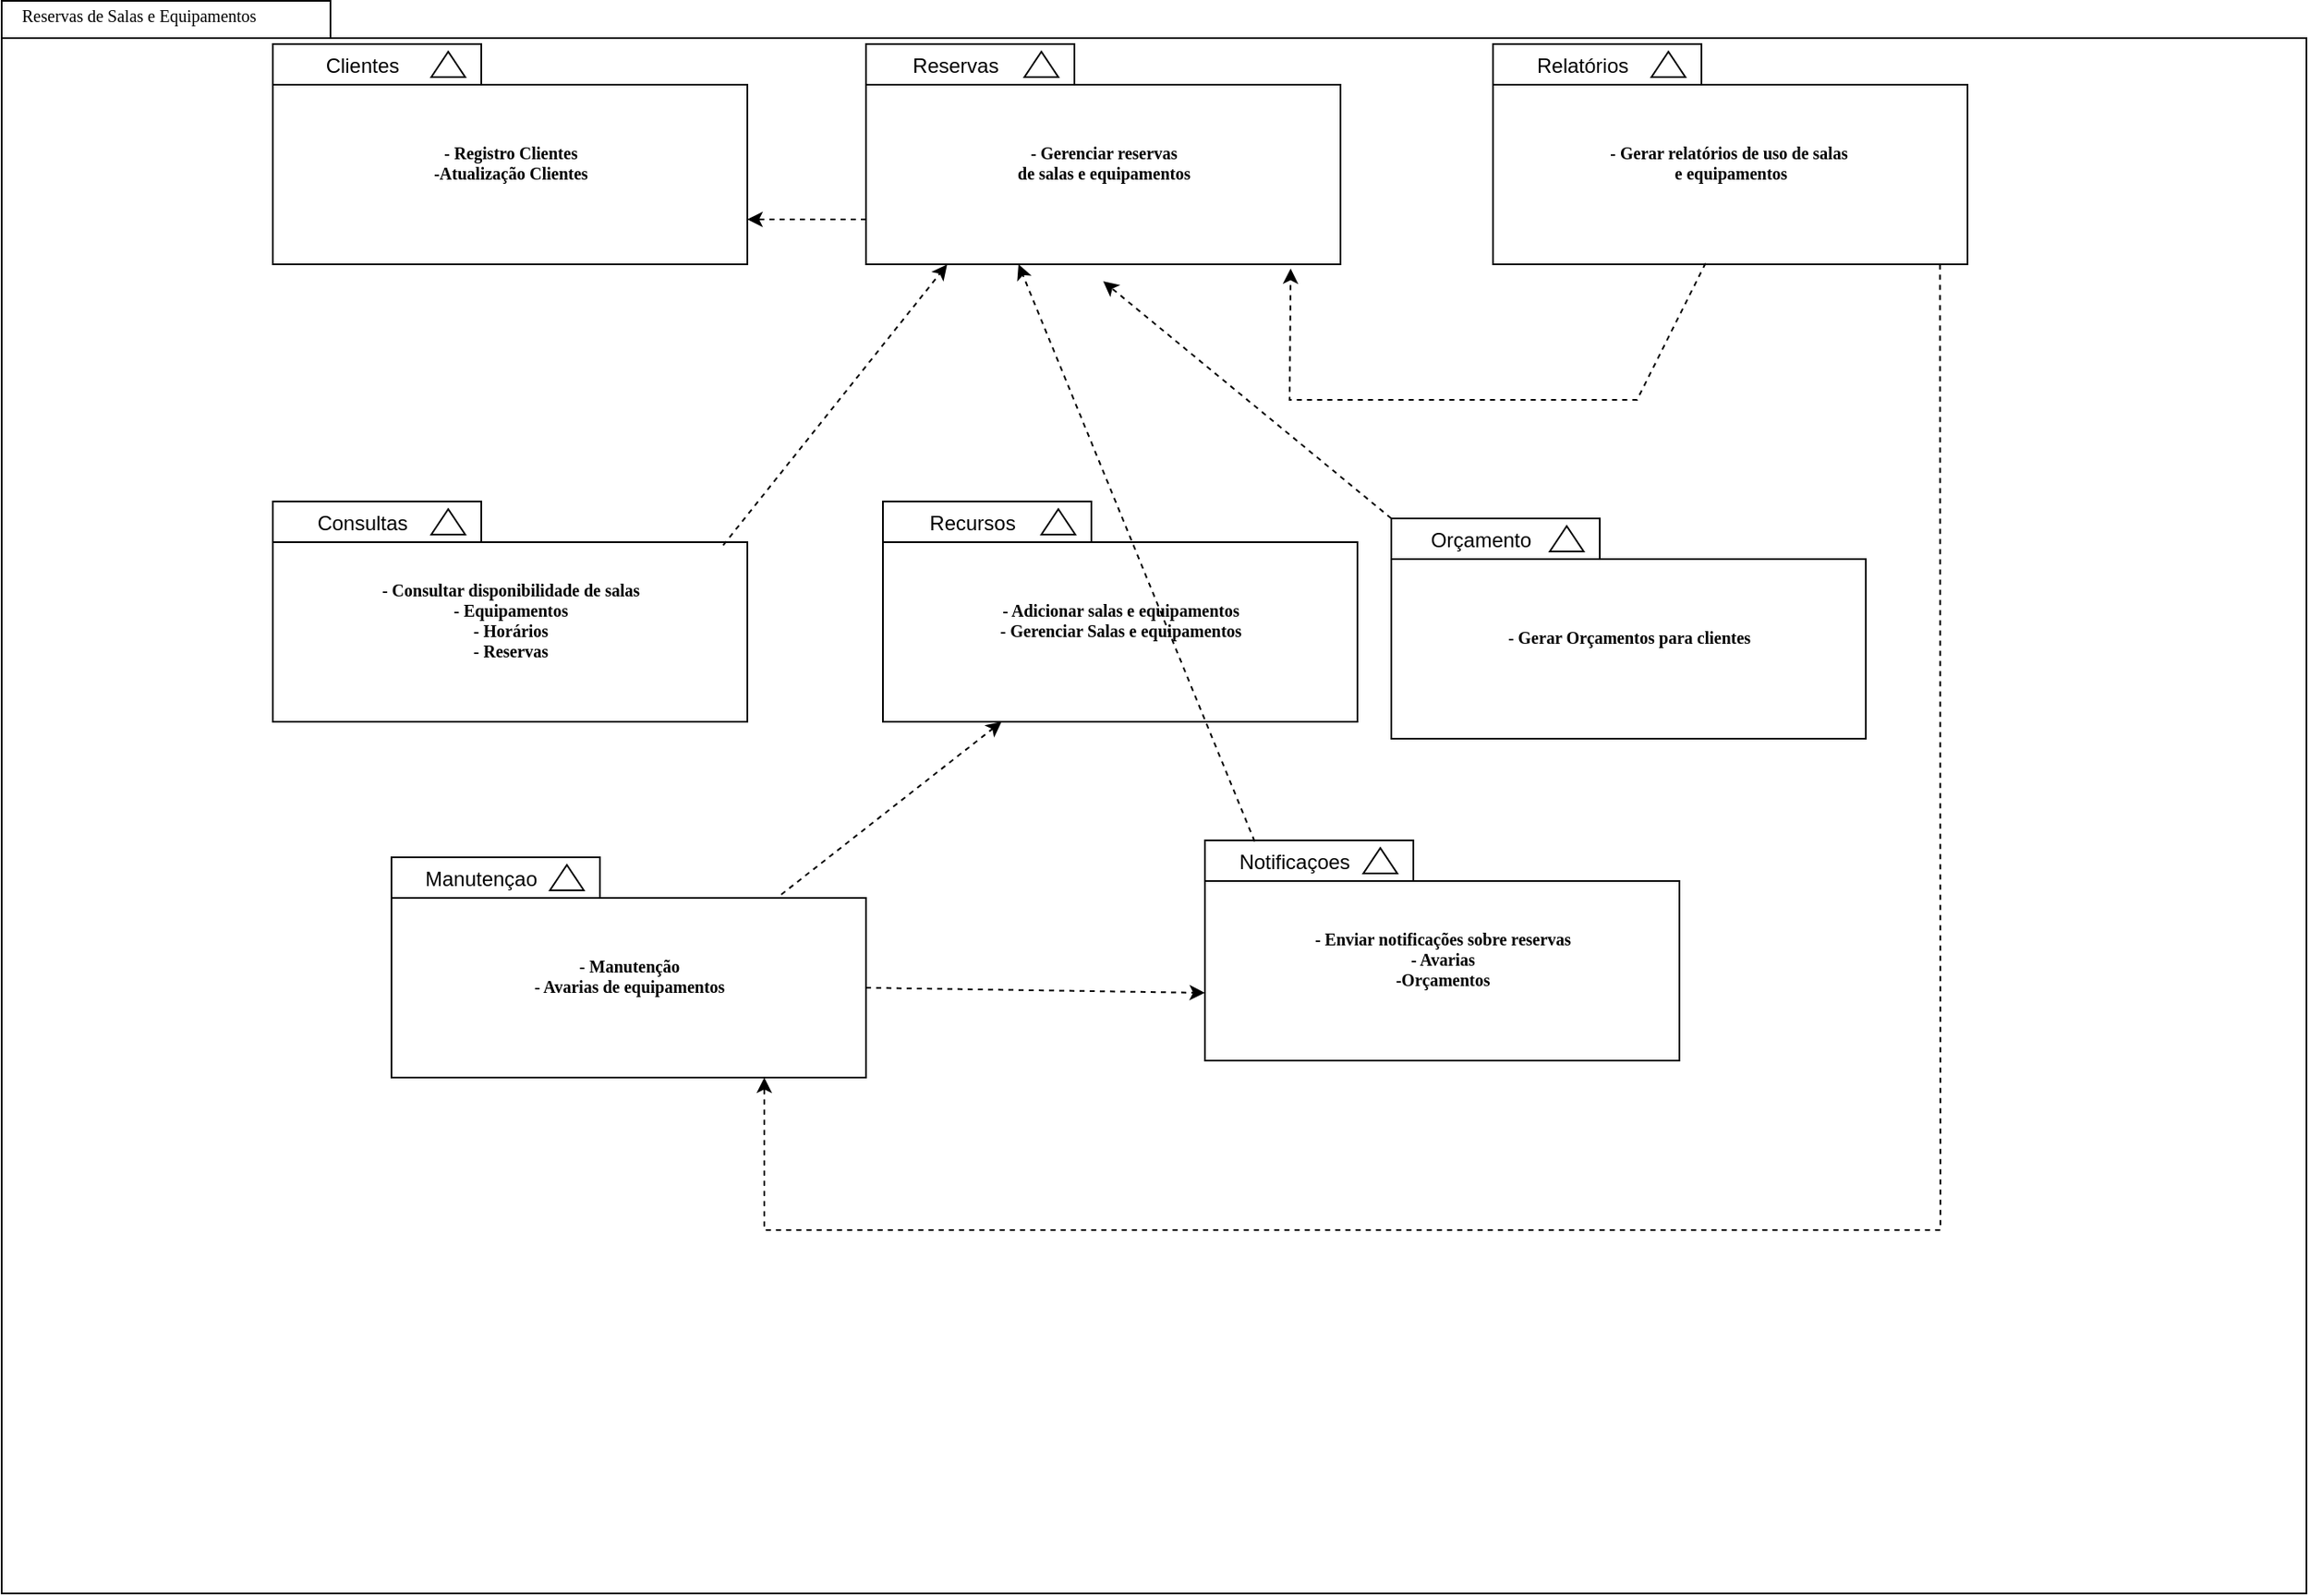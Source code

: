 <mxfile version="26.0.2">
  <diagram name="Diagrama de Pacote" id="b5b7bab2-c9e2-2cf4-8b2a-24fd1a2a6d21">
    <mxGraphModel dx="1920" dy="822" grid="1" gridSize="10" guides="1" tooltips="1" connect="1" arrows="1" fold="1" page="1" pageScale="1" pageWidth="827" pageHeight="1169" background="none" math="0" shadow="0">
      <root>
        <mxCell id="0" />
        <mxCell id="1" parent="0" />
        <mxCell id="6e0c8c40b5770093-72" value="" style="shape=folder;fontStyle=1;spacingTop=10;tabWidth=194;tabHeight=22;tabPosition=left;html=1;rounded=0;shadow=0;comic=0;labelBackgroundColor=none;strokeWidth=1;fillColor=none;fontFamily=Verdana;fontSize=10;align=center;" parent="1" vertex="1">
          <mxGeometry x="200" y="134.5" width="1360" height="940" as="geometry" />
        </mxCell>
        <mxCell id="6e0c8c40b5770093-18" value="" style="group" parent="1" vertex="1" connectable="0">
          <mxGeometry x="360" y="160" width="280" height="130" as="geometry" />
        </mxCell>
        <mxCell id="6e0c8c40b5770093-11" value="- Registro Clientes&lt;div&gt;-Atualização Clientes&lt;/div&gt;" style="shape=folder;fontStyle=1;spacingTop=10;tabWidth=123;tabHeight=24;tabPosition=left;html=1;rounded=0;shadow=0;comic=0;labelBackgroundColor=none;strokeWidth=1;fontFamily=Verdana;fontSize=10;align=center;" parent="6e0c8c40b5770093-18" vertex="1">
          <mxGeometry width="280" height="130" as="geometry" />
        </mxCell>
        <mxCell id="6e0c8c40b5770093-13" value="" style="triangle;whiteSpace=wrap;html=1;rounded=0;shadow=0;comic=0;labelBackgroundColor=none;strokeWidth=1;fontFamily=Verdana;fontSize=10;align=center;rotation=-90;" parent="6e0c8c40b5770093-18" vertex="1">
          <mxGeometry x="96" y="2" width="15" height="20" as="geometry" />
        </mxCell>
        <mxCell id="mkZRN3m-jZDFVrAf_Yrf-5" value="Clientes" style="text;html=1;align=center;verticalAlign=middle;whiteSpace=wrap;rounded=0;" parent="6e0c8c40b5770093-18" vertex="1">
          <mxGeometry x="22.5" width="60" height="25.5" as="geometry" />
        </mxCell>
        <mxCell id="6e0c8c40b5770093-73" value="Reservas de Salas e Equipamentos" style="text;html=1;align=left;verticalAlign=top;spacingTop=-4;fontSize=10;fontFamily=Verdana" parent="1" vertex="1">
          <mxGeometry x="210" y="134.5" width="180" height="20" as="geometry" />
        </mxCell>
        <mxCell id="mkZRN3m-jZDFVrAf_Yrf-8" value="" style="group" parent="1" vertex="1" connectable="0">
          <mxGeometry x="430" y="640" width="280" height="130" as="geometry" />
        </mxCell>
        <mxCell id="mkZRN3m-jZDFVrAf_Yrf-9" value="- Manutenção&lt;div&gt;- Avarias de equipamentos&lt;/div&gt;" style="shape=folder;fontStyle=1;spacingTop=10;tabWidth=123;tabHeight=24;tabPosition=left;html=1;rounded=0;shadow=0;comic=0;labelBackgroundColor=none;strokeWidth=1;fontFamily=Verdana;fontSize=10;align=center;" parent="mkZRN3m-jZDFVrAf_Yrf-8" vertex="1">
          <mxGeometry width="280" height="130" as="geometry" />
        </mxCell>
        <mxCell id="mkZRN3m-jZDFVrAf_Yrf-10" value="" style="triangle;whiteSpace=wrap;html=1;rounded=0;shadow=0;comic=0;labelBackgroundColor=none;strokeWidth=1;fontFamily=Verdana;fontSize=10;align=center;rotation=-90;" parent="mkZRN3m-jZDFVrAf_Yrf-8" vertex="1">
          <mxGeometry x="96" y="2" width="15" height="20" as="geometry" />
        </mxCell>
        <mxCell id="mkZRN3m-jZDFVrAf_Yrf-11" value="Manutençao" style="text;html=1;align=center;verticalAlign=middle;whiteSpace=wrap;rounded=0;" parent="mkZRN3m-jZDFVrAf_Yrf-8" vertex="1">
          <mxGeometry x="22.5" width="60" height="25.5" as="geometry" />
        </mxCell>
        <mxCell id="mkZRN3m-jZDFVrAf_Yrf-44" value="" style="endArrow=classic;html=1;rounded=0;dashed=1;" parent="mkZRN3m-jZDFVrAf_Yrf-8" edge="1">
          <mxGeometry width="50" height="50" relative="1" as="geometry">
            <mxPoint x="230" y="22" as="sourcePoint" />
            <mxPoint x="360" y="-80" as="targetPoint" />
          </mxGeometry>
        </mxCell>
        <mxCell id="mkZRN3m-jZDFVrAf_Yrf-12" value="" style="group" parent="1" vertex="1" connectable="0">
          <mxGeometry x="910" y="630" width="280" height="130" as="geometry" />
        </mxCell>
        <mxCell id="mkZRN3m-jZDFVrAf_Yrf-13" value="- Enviar notificações sobre reservas&lt;div&gt;- Avarias&lt;/div&gt;&lt;div&gt;-Orçamentos&lt;/div&gt;" style="shape=folder;fontStyle=1;spacingTop=10;tabWidth=123;tabHeight=24;tabPosition=left;html=1;rounded=0;shadow=0;comic=0;labelBackgroundColor=none;strokeWidth=1;fontFamily=Verdana;fontSize=10;align=center;" parent="mkZRN3m-jZDFVrAf_Yrf-12" vertex="1">
          <mxGeometry width="280" height="130" as="geometry" />
        </mxCell>
        <mxCell id="mkZRN3m-jZDFVrAf_Yrf-14" value="" style="triangle;whiteSpace=wrap;html=1;rounded=0;shadow=0;comic=0;labelBackgroundColor=none;strokeWidth=1;fontFamily=Verdana;fontSize=10;align=center;rotation=-90;" parent="mkZRN3m-jZDFVrAf_Yrf-12" vertex="1">
          <mxGeometry x="96" y="2" width="15" height="20" as="geometry" />
        </mxCell>
        <mxCell id="mkZRN3m-jZDFVrAf_Yrf-15" value="Notificaçoes" style="text;html=1;align=center;verticalAlign=middle;whiteSpace=wrap;rounded=0;" parent="mkZRN3m-jZDFVrAf_Yrf-12" vertex="1">
          <mxGeometry x="22.5" width="60" height="25.5" as="geometry" />
        </mxCell>
        <mxCell id="mkZRN3m-jZDFVrAf_Yrf-16" value="" style="group" parent="1" vertex="1" connectable="0">
          <mxGeometry x="360" y="430" width="280" height="130" as="geometry" />
        </mxCell>
        <mxCell id="mkZRN3m-jZDFVrAf_Yrf-17" value="- Consultar disponibilidade de salas&lt;div&gt;- Equipamentos&lt;/div&gt;&lt;div&gt;- Horários&lt;/div&gt;&lt;div&gt;- Reservas&lt;/div&gt;" style="shape=folder;fontStyle=1;spacingTop=10;tabWidth=123;tabHeight=24;tabPosition=left;html=1;rounded=0;shadow=0;comic=0;labelBackgroundColor=none;strokeWidth=1;fontFamily=Verdana;fontSize=10;align=center;" parent="mkZRN3m-jZDFVrAf_Yrf-16" vertex="1">
          <mxGeometry width="280" height="130" as="geometry" />
        </mxCell>
        <mxCell id="mkZRN3m-jZDFVrAf_Yrf-18" value="" style="triangle;whiteSpace=wrap;html=1;rounded=0;shadow=0;comic=0;labelBackgroundColor=none;strokeWidth=1;fontFamily=Verdana;fontSize=10;align=center;rotation=-90;" parent="mkZRN3m-jZDFVrAf_Yrf-16" vertex="1">
          <mxGeometry x="96" y="2" width="15" height="20" as="geometry" />
        </mxCell>
        <mxCell id="mkZRN3m-jZDFVrAf_Yrf-19" value="Consultas" style="text;html=1;align=center;verticalAlign=middle;whiteSpace=wrap;rounded=0;" parent="mkZRN3m-jZDFVrAf_Yrf-16" vertex="1">
          <mxGeometry x="22.5" width="60" height="25.5" as="geometry" />
        </mxCell>
        <mxCell id="mkZRN3m-jZDFVrAf_Yrf-20" value="" style="group" parent="1" vertex="1" connectable="0">
          <mxGeometry x="720" y="430" width="280" height="130" as="geometry" />
        </mxCell>
        <mxCell id="mkZRN3m-jZDFVrAf_Yrf-21" value="- Adicionar salas e equipamentos&lt;div&gt;- Gerenciar Salas e equipamentos&lt;/div&gt;" style="shape=folder;fontStyle=1;spacingTop=10;tabWidth=123;tabHeight=24;tabPosition=left;html=1;rounded=0;shadow=0;comic=0;labelBackgroundColor=none;strokeWidth=1;fontFamily=Verdana;fontSize=10;align=center;" parent="mkZRN3m-jZDFVrAf_Yrf-20" vertex="1">
          <mxGeometry width="280" height="130" as="geometry" />
        </mxCell>
        <mxCell id="mkZRN3m-jZDFVrAf_Yrf-22" value="" style="triangle;whiteSpace=wrap;html=1;rounded=0;shadow=0;comic=0;labelBackgroundColor=none;strokeWidth=1;fontFamily=Verdana;fontSize=10;align=center;rotation=-90;" parent="mkZRN3m-jZDFVrAf_Yrf-20" vertex="1">
          <mxGeometry x="96" y="2" width="15" height="20" as="geometry" />
        </mxCell>
        <mxCell id="mkZRN3m-jZDFVrAf_Yrf-23" value="Recursos" style="text;html=1;align=center;verticalAlign=middle;whiteSpace=wrap;rounded=0;" parent="mkZRN3m-jZDFVrAf_Yrf-20" vertex="1">
          <mxGeometry x="22.5" width="60" height="25.5" as="geometry" />
        </mxCell>
        <mxCell id="mkZRN3m-jZDFVrAf_Yrf-28" value="" style="group" parent="1" vertex="1" connectable="0">
          <mxGeometry x="710" y="160" width="280" height="130" as="geometry" />
        </mxCell>
        <mxCell id="mkZRN3m-jZDFVrAf_Yrf-29" value="- Gerenciar reservas&lt;div&gt;de salas e equipamentos&lt;/div&gt;" style="shape=folder;fontStyle=1;spacingTop=10;tabWidth=123;tabHeight=24;tabPosition=left;html=1;rounded=0;shadow=0;comic=0;labelBackgroundColor=none;strokeWidth=1;fontFamily=Verdana;fontSize=10;align=center;" parent="mkZRN3m-jZDFVrAf_Yrf-28" vertex="1">
          <mxGeometry width="280" height="130" as="geometry" />
        </mxCell>
        <mxCell id="mkZRN3m-jZDFVrAf_Yrf-30" value="" style="triangle;whiteSpace=wrap;html=1;rounded=0;shadow=0;comic=0;labelBackgroundColor=none;strokeWidth=1;fontFamily=Verdana;fontSize=10;align=center;rotation=-90;" parent="mkZRN3m-jZDFVrAf_Yrf-28" vertex="1">
          <mxGeometry x="96" y="2" width="15" height="20" as="geometry" />
        </mxCell>
        <mxCell id="mkZRN3m-jZDFVrAf_Yrf-31" value="Reservas" style="text;html=1;align=center;verticalAlign=middle;whiteSpace=wrap;rounded=0;" parent="mkZRN3m-jZDFVrAf_Yrf-28" vertex="1">
          <mxGeometry x="22.5" width="60" height="25.5" as="geometry" />
        </mxCell>
        <mxCell id="mkZRN3m-jZDFVrAf_Yrf-32" value="" style="group" parent="1" vertex="1" connectable="0">
          <mxGeometry x="1080" y="160" width="280" height="130" as="geometry" />
        </mxCell>
        <mxCell id="mkZRN3m-jZDFVrAf_Yrf-33" value="- Gerar relatórios de uso de salas&amp;nbsp;&lt;div&gt;e equipamentos&lt;/div&gt;" style="shape=folder;fontStyle=1;spacingTop=10;tabWidth=123;tabHeight=24;tabPosition=left;html=1;rounded=0;shadow=0;comic=0;labelBackgroundColor=none;strokeWidth=1;fontFamily=Verdana;fontSize=10;align=center;" parent="mkZRN3m-jZDFVrAf_Yrf-32" vertex="1">
          <mxGeometry width="280" height="130" as="geometry" />
        </mxCell>
        <mxCell id="mkZRN3m-jZDFVrAf_Yrf-34" value="" style="triangle;whiteSpace=wrap;html=1;rounded=0;shadow=0;comic=0;labelBackgroundColor=none;strokeWidth=1;fontFamily=Verdana;fontSize=10;align=center;rotation=-90;" parent="mkZRN3m-jZDFVrAf_Yrf-32" vertex="1">
          <mxGeometry x="96" y="2" width="15" height="20" as="geometry" />
        </mxCell>
        <mxCell id="mkZRN3m-jZDFVrAf_Yrf-35" value="Relatórios" style="text;html=1;align=center;verticalAlign=middle;whiteSpace=wrap;rounded=0;" parent="mkZRN3m-jZDFVrAf_Yrf-32" vertex="1">
          <mxGeometry x="22.5" width="60" height="25.5" as="geometry" />
        </mxCell>
        <mxCell id="mkZRN3m-jZDFVrAf_Yrf-42" value="" style="endArrow=classic;html=1;rounded=0;entryX=0.171;entryY=1.001;entryDx=0;entryDy=0;entryPerimeter=0;exitX=0.949;exitY=0.199;exitDx=0;exitDy=0;exitPerimeter=0;dashed=1;" parent="1" source="mkZRN3m-jZDFVrAf_Yrf-17" target="mkZRN3m-jZDFVrAf_Yrf-29" edge="1">
          <mxGeometry width="50" height="50" relative="1" as="geometry">
            <mxPoint x="780" y="290" as="sourcePoint" />
            <mxPoint x="650" y="320" as="targetPoint" />
          </mxGeometry>
        </mxCell>
        <mxCell id="mkZRN3m-jZDFVrAf_Yrf-43" value="" style="endArrow=classic;html=1;rounded=0;exitX=0;exitY=0;exitDx=0;exitDy=103.5;exitPerimeter=0;entryX=0;entryY=0;entryDx=280;entryDy=103.5;entryPerimeter=0;dashed=1;" parent="1" source="mkZRN3m-jZDFVrAf_Yrf-29" target="6e0c8c40b5770093-11" edge="1">
          <mxGeometry width="50" height="50" relative="1" as="geometry">
            <mxPoint x="600" y="370" as="sourcePoint" />
            <mxPoint x="650" y="320" as="targetPoint" />
          </mxGeometry>
        </mxCell>
        <mxCell id="mkZRN3m-jZDFVrAf_Yrf-45" value="" style="endArrow=classic;html=1;rounded=0;exitX=0;exitY=0;exitDx=280;exitDy=77;exitPerimeter=0;dashed=1;" parent="1" source="mkZRN3m-jZDFVrAf_Yrf-9" edge="1">
          <mxGeometry width="50" height="50" relative="1" as="geometry">
            <mxPoint x="710" y="732" as="sourcePoint" />
            <mxPoint x="910" y="720" as="targetPoint" />
          </mxGeometry>
        </mxCell>
        <mxCell id="mkZRN3m-jZDFVrAf_Yrf-46" value="" style="endArrow=classic;html=1;rounded=0;exitX=0.448;exitY=0.995;exitDx=0;exitDy=0;exitPerimeter=0;entryX=0.895;entryY=1.019;entryDx=0;entryDy=0;entryPerimeter=0;dashed=1;" parent="1" source="mkZRN3m-jZDFVrAf_Yrf-33" target="mkZRN3m-jZDFVrAf_Yrf-29" edge="1">
          <mxGeometry width="50" height="50" relative="1" as="geometry">
            <mxPoint x="860" y="440" as="sourcePoint" />
            <mxPoint x="1230" y="330" as="targetPoint" />
            <Array as="points">
              <mxPoint x="1165" y="370" />
              <mxPoint x="960" y="370" />
            </Array>
          </mxGeometry>
        </mxCell>
        <mxCell id="mkZRN3m-jZDFVrAf_Yrf-47" value="" style="endArrow=classic;html=1;rounded=0;exitX=0.942;exitY=1.001;exitDx=0;exitDy=0;exitPerimeter=0;dashed=1;" parent="1" source="mkZRN3m-jZDFVrAf_Yrf-33" edge="1">
          <mxGeometry width="50" height="50" relative="1" as="geometry">
            <mxPoint x="1260" y="290" as="sourcePoint" />
            <mxPoint x="650" y="770" as="targetPoint" />
            <Array as="points">
              <mxPoint x="1344" y="860" />
              <mxPoint x="650" y="860" />
            </Array>
          </mxGeometry>
        </mxCell>
        <mxCell id="mkZRN3m-jZDFVrAf_Yrf-48" value="" style="group" parent="1" vertex="1" connectable="0">
          <mxGeometry x="1020" y="440" width="280" height="130" as="geometry" />
        </mxCell>
        <mxCell id="mkZRN3m-jZDFVrAf_Yrf-49" value="- Gerar Orçamentos para clientes" style="shape=folder;fontStyle=1;spacingTop=10;tabWidth=123;tabHeight=24;tabPosition=left;html=1;rounded=0;shadow=0;comic=0;labelBackgroundColor=none;strokeWidth=1;fontFamily=Verdana;fontSize=10;align=center;" parent="mkZRN3m-jZDFVrAf_Yrf-48" vertex="1">
          <mxGeometry width="280" height="130" as="geometry" />
        </mxCell>
        <mxCell id="mkZRN3m-jZDFVrAf_Yrf-50" value="" style="triangle;whiteSpace=wrap;html=1;rounded=0;shadow=0;comic=0;labelBackgroundColor=none;strokeWidth=1;fontFamily=Verdana;fontSize=10;align=center;rotation=-90;" parent="mkZRN3m-jZDFVrAf_Yrf-48" vertex="1">
          <mxGeometry x="96" y="2" width="15" height="20" as="geometry" />
        </mxCell>
        <mxCell id="mkZRN3m-jZDFVrAf_Yrf-51" value="Orçamento" style="text;html=1;align=center;verticalAlign=middle;whiteSpace=wrap;rounded=0;" parent="mkZRN3m-jZDFVrAf_Yrf-48" vertex="1">
          <mxGeometry x="22.5" width="60" height="25.5" as="geometry" />
        </mxCell>
        <mxCell id="mkZRN3m-jZDFVrAf_Yrf-52" value="" style="endArrow=classic;html=1;rounded=0;exitX=0;exitY=0;exitDx=0;exitDy=0;exitPerimeter=0;dashed=1;" parent="1" source="mkZRN3m-jZDFVrAf_Yrf-49" edge="1">
          <mxGeometry width="50" height="50" relative="1" as="geometry">
            <mxPoint x="900" y="580" as="sourcePoint" />
            <mxPoint x="850" y="300" as="targetPoint" />
          </mxGeometry>
        </mxCell>
        <mxCell id="mkZRN3m-jZDFVrAf_Yrf-56" value="" style="endArrow=classic;html=1;rounded=0;exitX=0.114;exitY=0.025;exitDx=0;exitDy=0;exitPerimeter=0;dashed=1;" parent="1" source="mkZRN3m-jZDFVrAf_Yrf-15" edge="1">
          <mxGeometry width="50" height="50" relative="1" as="geometry">
            <mxPoint x="970" y="460" as="sourcePoint" />
            <mxPoint x="800" y="290" as="targetPoint" />
          </mxGeometry>
        </mxCell>
      </root>
    </mxGraphModel>
  </diagram>
</mxfile>
